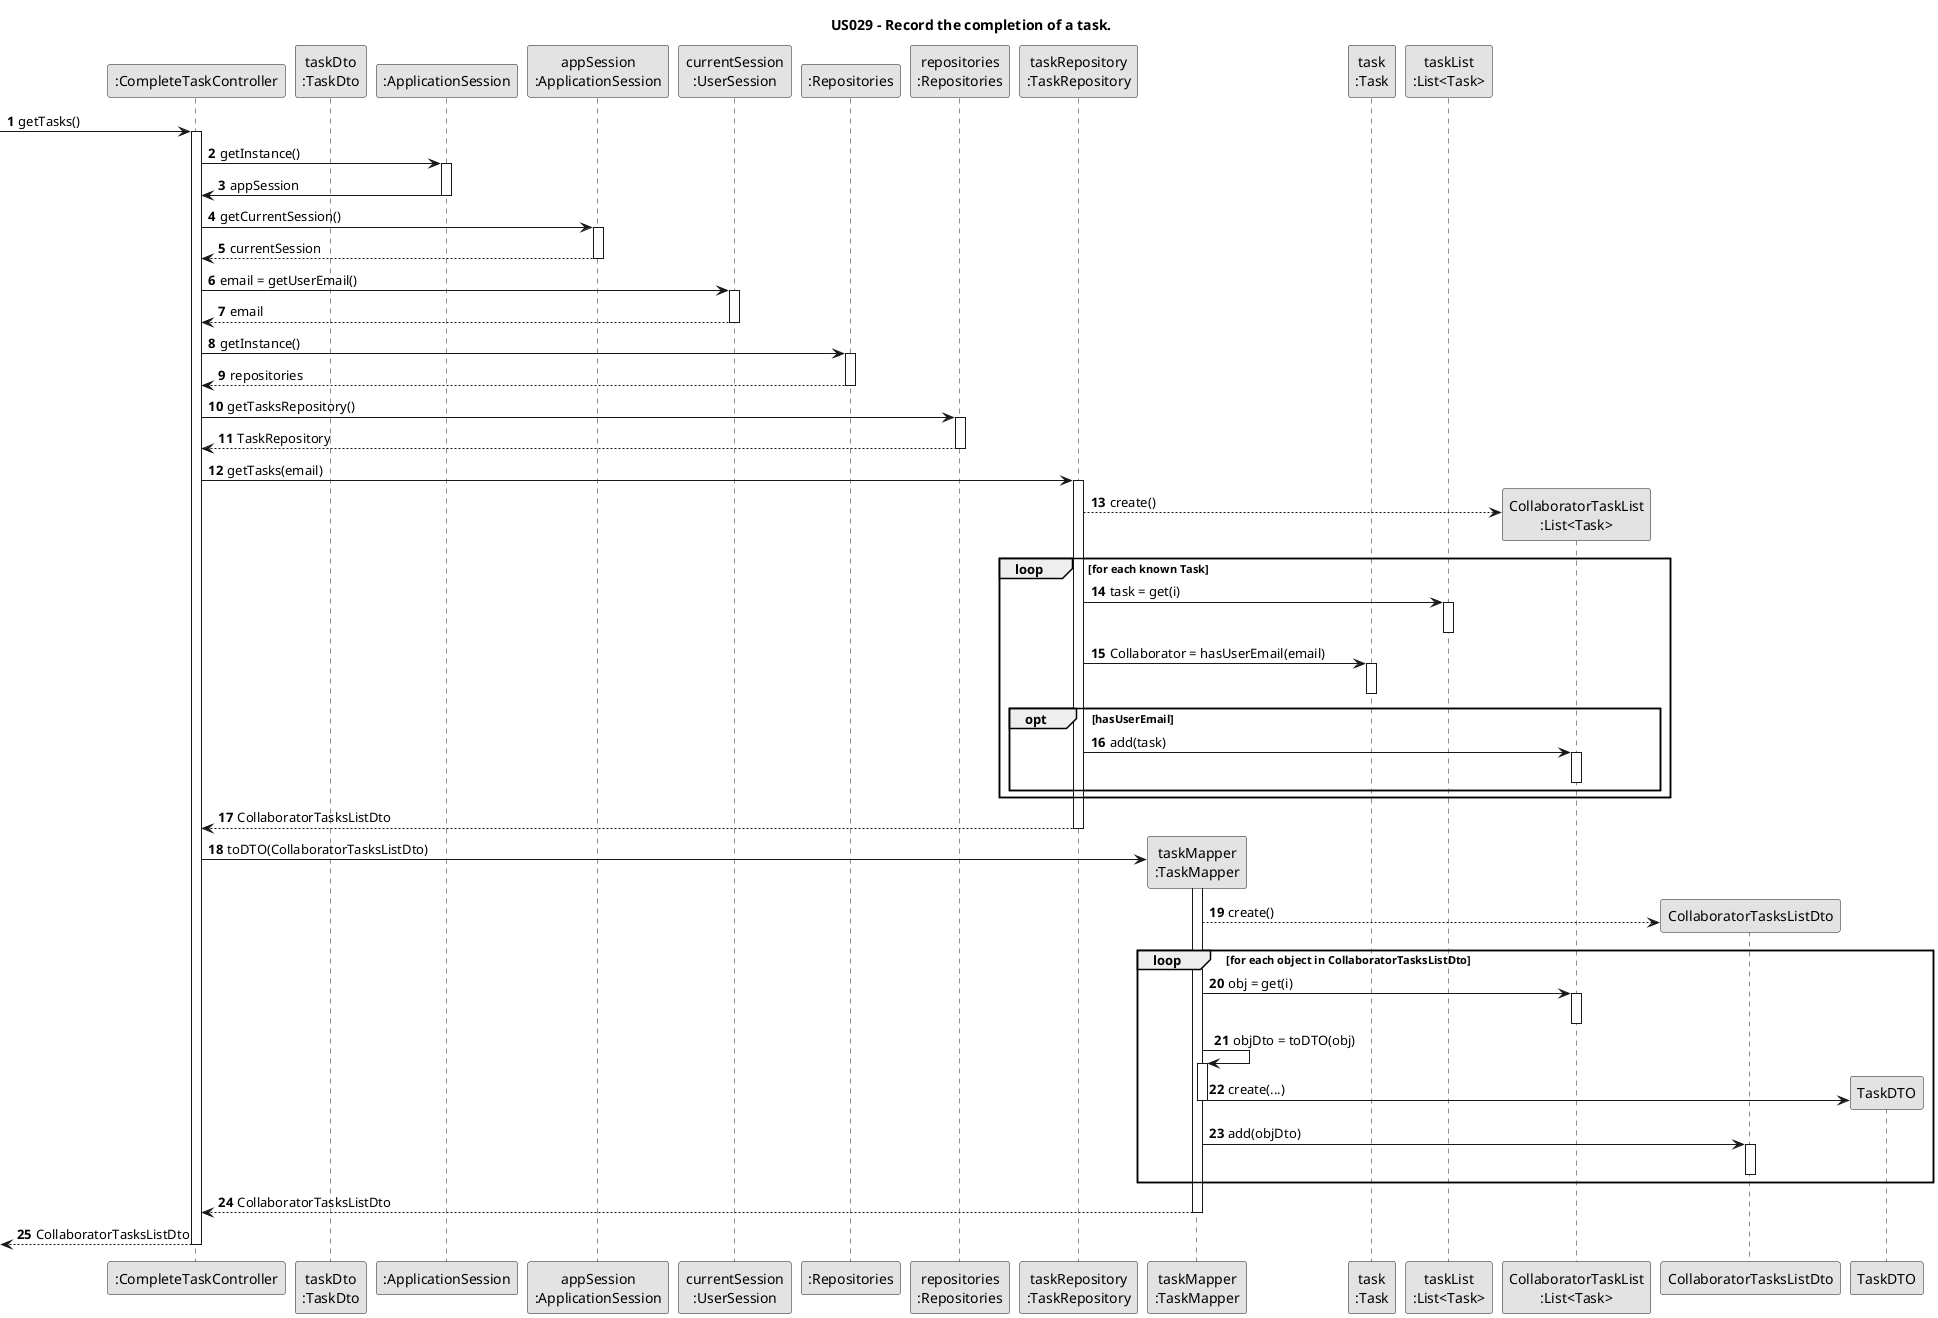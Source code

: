@startuml
skinparam monochrome true
skinparam packageStyle rectangle
skinparam shadowing false

       title US029 - Record the completion of a task.

autonumber


participant ":CompleteTaskController" as CTRL
participant "taskDto\n:TaskDto" as TaskDto
participant ":ApplicationSession" as _APP
participant "appSession\n:ApplicationSession" as APP
participant "currentSession\n:UserSession" as SESSION
participant ":Repositories" as RepositorySingleton
participant "repositories\n:Repositories" as PLAT
participant "taskRepository\n:TaskRepository" as TaskRepository
participant "taskMapper\n:TaskMapper" as TaskMapper
participant "task\n:Task" as task
participant "taskList\n:List<Task>" as taskList
participant "CollaboratorTaskList\n:List<Task>" as CollaboratorTasksList



              -> CTRL : getTasks()
             activate CTRL

                  CTRL -> _APP: getInstance()
                                      activate _APP
                                          _APP -> CTRL: appSession
                                      deactivate _APP

                                      CTRL -> APP: getCurrentSession()
                                      activate APP

                                          APP --> CTRL: currentSession
                                      deactivate APP

                                      CTRL -> SESSION: email = getUserEmail()
                                      activate SESSION

                                          SESSION --> CTRL: email
                                      deactivate SESSION

                                  CTRL -> RepositorySingleton : getInstance()
                                      activate RepositorySingleton

                                          RepositorySingleton --> CTRL: repositories
                                      deactivate RepositorySingleton

                                      CTRL -> PLAT : getTasksRepository()
                                      activate PLAT

                                          PLAT --> CTRL : TaskRepository
                                      deactivate PLAT

                                       CTRL -> TaskRepository : getTasks(email)
                                                          activate TaskRepository

                                                              TaskRepository --> CollaboratorTasksList** : create()

                                                              loop for each known Task
                                                                  TaskRepository -> taskList : task = get(i)
                                                                  activate taskList
                                                                  deactivate taskList

                                                                  TaskRepository -> task : Collaborator = hasUserEmail(email)
                                                                  activate task
                                                                  deactivate task

                                                                  opt hasUserEmail
                                                                      TaskRepository -> CollaboratorTasksList : add(task)
                                                                      activate CollaboratorTasksList
                                                                      deactivate CollaboratorTasksList
                                                                  end opt

                                                              end loop

                                          TaskRepository --> CTRL : CollaboratorTasksListDto
                                      deactivate TaskRepository

                                      CTRL -> TaskMapper** : toDTO(CollaboratorTasksListDto)
                                      activate TaskMapper

                                          TaskMapper --> CollaboratorTasksListDto** : create()

                                          loop for each object in CollaboratorTasksListDto
                                              TaskMapper -> CollaboratorTasksList : obj = get(i)
                                              activate CollaboratorTasksList

                                                  deactivate CollaboratorTasksList

                                              TaskMapper -> TaskMapper : objDto = toDTO(obj)
                                              activate TaskMapper

                                                  TaskMapper -> TaskDTO** :create(...)
                                                  deactivate TaskMapper

                                              TaskMapper -> CollaboratorTasksListDto : add(objDto)
                                              activate CollaboratorTasksListDto

                                                  deactivate CollaboratorTasksListDto

                                              end loop

                                          TaskMapper --> CTRL : CollaboratorTasksListDto
                                          deactivate TaskMapper

                     <-- CTRL : CollaboratorTasksListDto
                     deactivate CTRL

@enduml